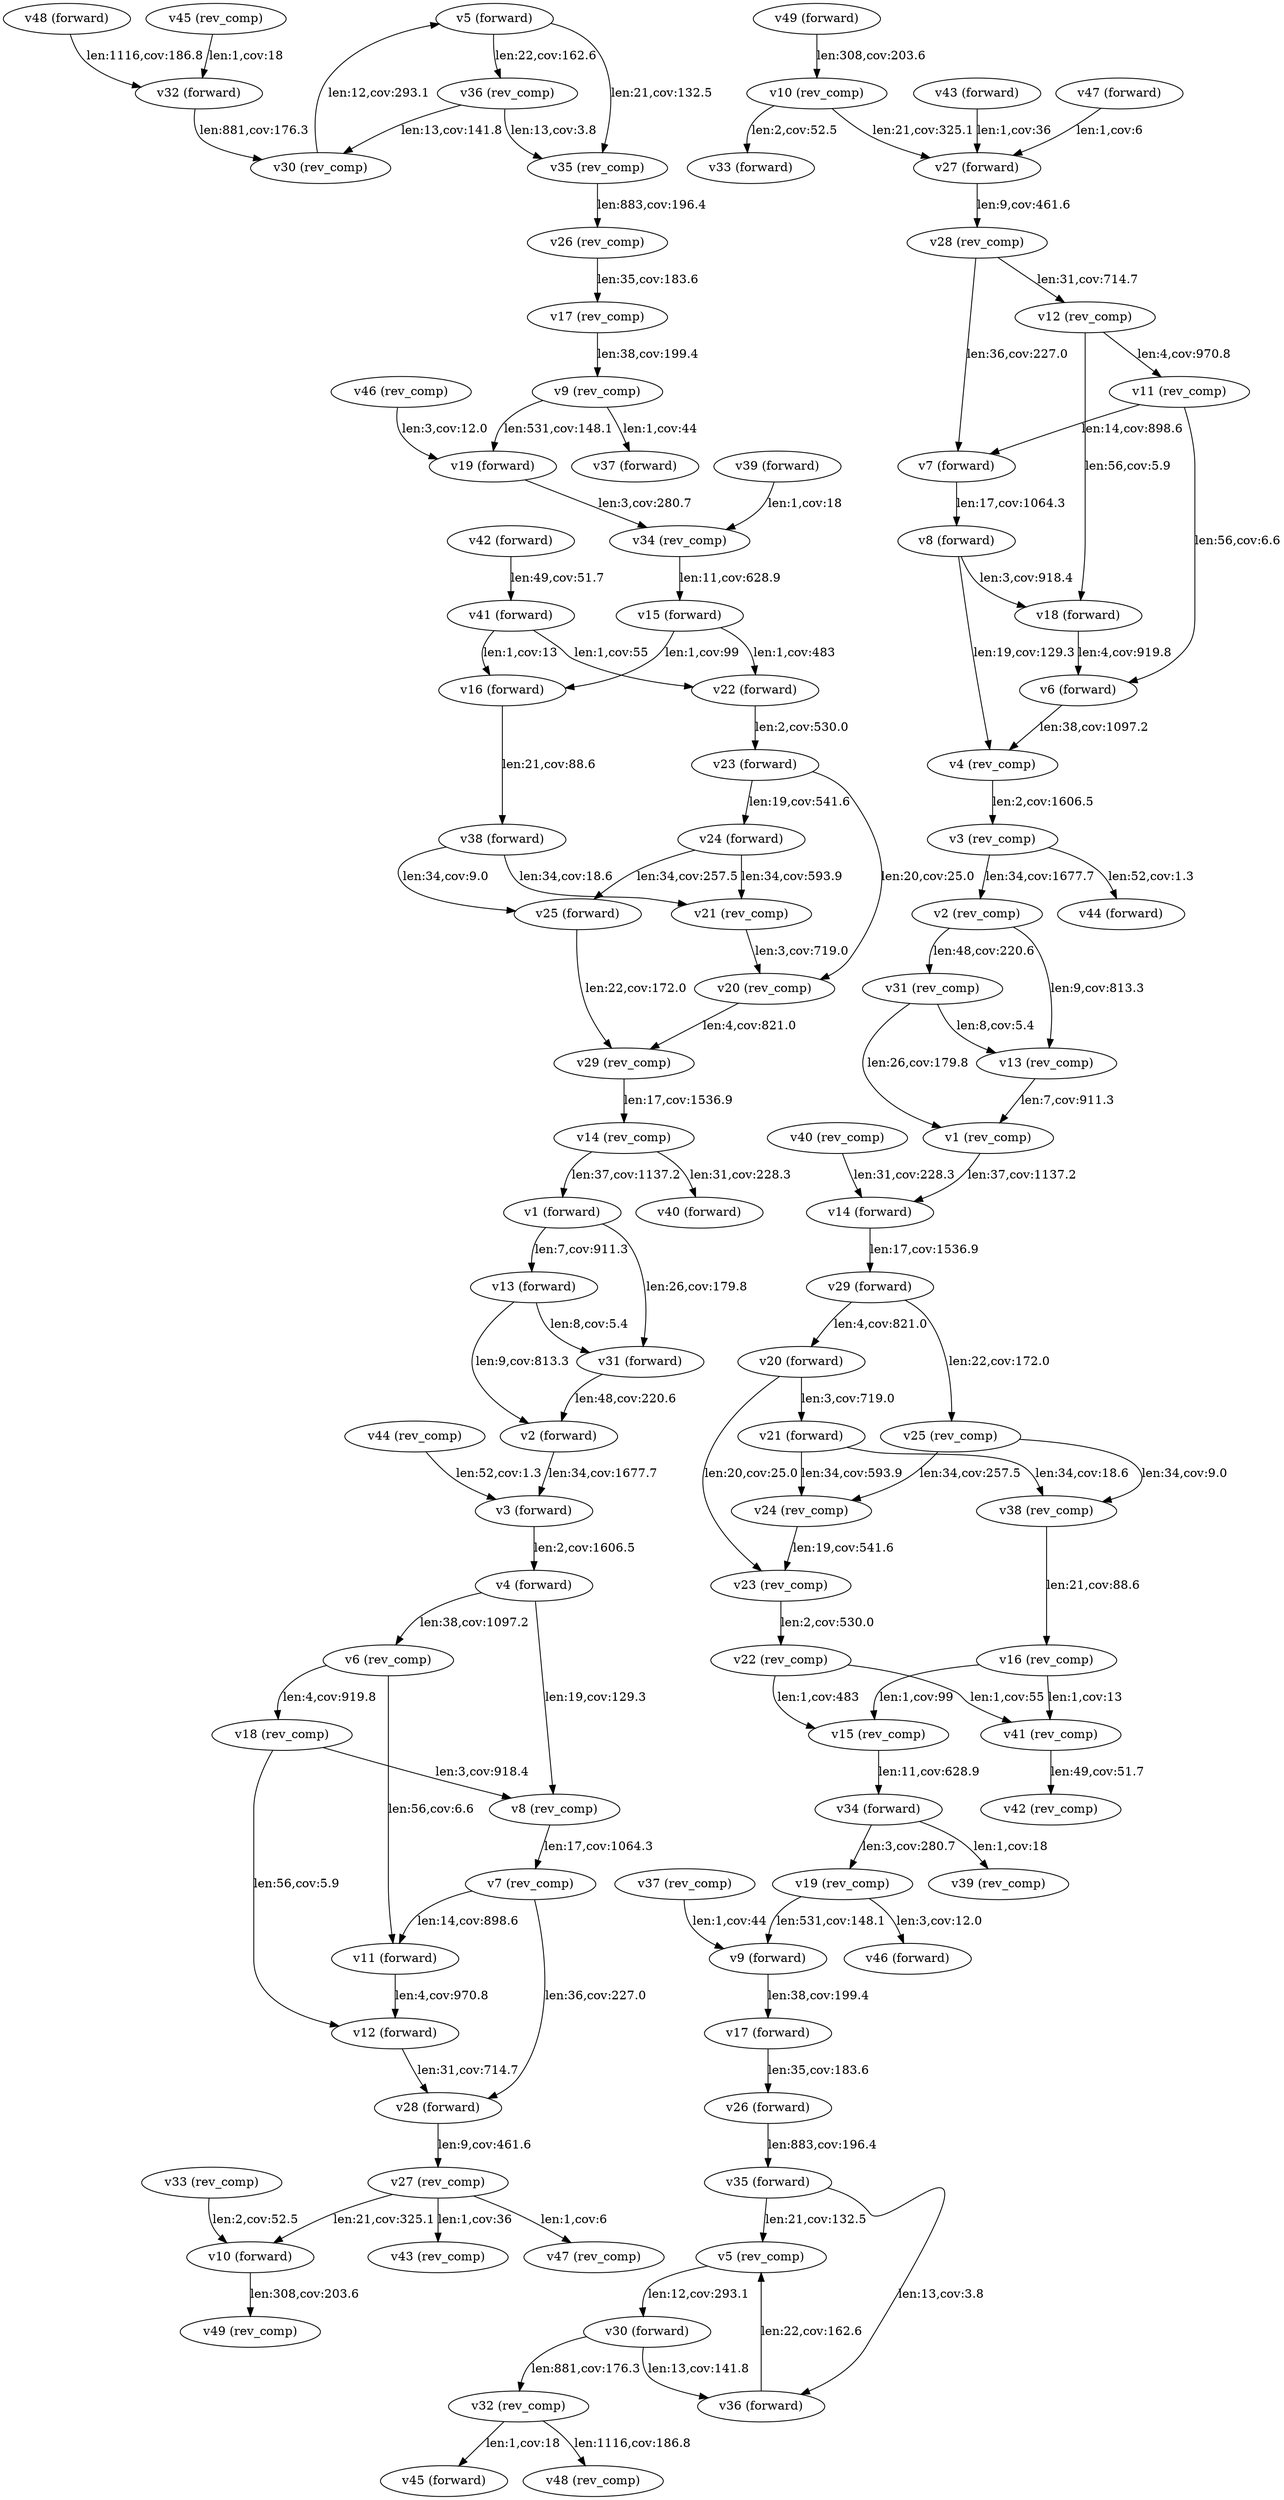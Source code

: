 strict digraph  {
"v1 (forward)";
"v13 (forward)";
"v31 (forward)";
"v1 (rev_comp)";
"v14 (forward)";
"v2 (forward)";
"v3 (forward)";
"v2 (rev_comp)";
"v31 (rev_comp)";
"v13 (rev_comp)";
"v4 (forward)";
"v6 (rev_comp)";
"v8 (rev_comp)";
"v4 (rev_comp)";
"v3 (rev_comp)";
"v44 (forward)";
"v5 (forward)";
"v36 (rev_comp)";
"v35 (rev_comp)";
"v5 (rev_comp)";
"v30 (forward)";
"v6 (forward)";
"v18 (rev_comp)";
"v11 (forward)";
"v7 (forward)";
"v8 (forward)";
"v18 (forward)";
"v7 (rev_comp)";
"v28 (forward)";
"v9 (forward)";
"v17 (forward)";
"v9 (rev_comp)";
"v37 (forward)";
"v19 (forward)";
"v10 (forward)";
"v49 (rev_comp)";
"v10 (rev_comp)";
"v33 (forward)";
"v27 (forward)";
"v12 (forward)";
"v12 (rev_comp)";
"v11 (rev_comp)";
"v29 (forward)";
"v14 (rev_comp)";
"v40 (forward)";
"v15 (forward)";
"v16 (forward)";
"v22 (forward)";
"v38 (forward)";
"v16 (rev_comp)";
"v15 (rev_comp)";
"v41 (rev_comp)";
"v34 (forward)";
"v26 (forward)";
"v17 (rev_comp)";
"v34 (rev_comp)";
"v19 (rev_comp)";
"v46 (forward)";
"v20 (forward)";
"v21 (forward)";
"v23 (rev_comp)";
"v24 (rev_comp)";
"v38 (rev_comp)";
"v21 (rev_comp)";
"v20 (rev_comp)";
"v29 (rev_comp)";
"v23 (forward)";
"v24 (forward)";
"v22 (rev_comp)";
"v25 (forward)";
"v25 (rev_comp)";
"v35 (forward)";
"v26 (rev_comp)";
"v28 (rev_comp)";
"v27 (rev_comp)";
"v43 (rev_comp)";
"v47 (rev_comp)";
"v36 (forward)";
"v32 (rev_comp)";
"v30 (rev_comp)";
"v32 (forward)";
"v45 (forward)";
"v48 (rev_comp)";
"v33 (rev_comp)";
"v39 (rev_comp)";
"v37 (rev_comp)";
"v39 (forward)";
"v40 (rev_comp)";
"v41 (forward)";
"v42 (rev_comp)";
"v42 (forward)";
"v43 (forward)";
"v44 (rev_comp)";
"v45 (rev_comp)";
"v46 (rev_comp)";
"v47 (forward)";
"v48 (forward)";
"v49 (forward)";
"v1 (forward)" -> "v13 (forward)"  [label="len:7,cov:911.3"];
"v1 (forward)" -> "v31 (forward)"  [label="len:26,cov:179.8"];
"v13 (forward)" -> "v31 (forward)"  [label="len:8,cov:5.4"];
"v13 (forward)" -> "v2 (forward)"  [label="len:9,cov:813.3"];
"v31 (forward)" -> "v2 (forward)"  [label="len:48,cov:220.6"];
"v1 (rev_comp)" -> "v14 (forward)"  [label="len:37,cov:1137.2"];
"v14 (forward)" -> "v29 (forward)"  [label="len:17,cov:1536.9"];
"v2 (forward)" -> "v3 (forward)"  [label="len:34,cov:1677.7"];
"v3 (forward)" -> "v4 (forward)"  [label="len:2,cov:1606.5"];
"v2 (rev_comp)" -> "v31 (rev_comp)"  [label="len:48,cov:220.6"];
"v2 (rev_comp)" -> "v13 (rev_comp)"  [label="len:9,cov:813.3"];
"v31 (rev_comp)" -> "v13 (rev_comp)"  [label="len:8,cov:5.4"];
"v31 (rev_comp)" -> "v1 (rev_comp)"  [label="len:26,cov:179.8"];
"v13 (rev_comp)" -> "v1 (rev_comp)"  [label="len:7,cov:911.3"];
"v4 (forward)" -> "v6 (rev_comp)"  [label="len:38,cov:1097.2"];
"v4 (forward)" -> "v8 (rev_comp)"  [label="len:19,cov:129.3"];
"v6 (rev_comp)" -> "v18 (rev_comp)"  [label="len:4,cov:919.8"];
"v6 (rev_comp)" -> "v11 (forward)"  [label="len:56,cov:6.6"];
"v8 (rev_comp)" -> "v7 (rev_comp)"  [label="len:17,cov:1064.3"];
"v4 (rev_comp)" -> "v3 (rev_comp)"  [label="len:2,cov:1606.5"];
"v3 (rev_comp)" -> "v44 (forward)"  [label="len:52,cov:1.3"];
"v3 (rev_comp)" -> "v2 (rev_comp)"  [label="len:34,cov:1677.7"];
"v5 (forward)" -> "v36 (rev_comp)"  [label="len:22,cov:162.6"];
"v5 (forward)" -> "v35 (rev_comp)"  [label="len:21,cov:132.5"];
"v36 (rev_comp)" -> "v30 (rev_comp)"  [label="len:13,cov:141.8"];
"v36 (rev_comp)" -> "v35 (rev_comp)"  [label="len:13,cov:3.8"];
"v35 (rev_comp)" -> "v26 (rev_comp)"  [label="len:883,cov:196.4"];
"v5 (rev_comp)" -> "v30 (forward)"  [label="len:12,cov:293.1"];
"v30 (forward)" -> "v36 (forward)"  [label="len:13,cov:141.8"];
"v30 (forward)" -> "v32 (rev_comp)"  [label="len:881,cov:176.3"];
"v6 (forward)" -> "v4 (rev_comp)"  [label="len:38,cov:1097.2"];
"v18 (rev_comp)" -> "v12 (forward)"  [label="len:56,cov:5.9"];
"v18 (rev_comp)" -> "v8 (rev_comp)"  [label="len:3,cov:918.4"];
"v11 (forward)" -> "v12 (forward)"  [label="len:4,cov:970.8"];
"v7 (forward)" -> "v8 (forward)"  [label="len:17,cov:1064.3"];
"v8 (forward)" -> "v18 (forward)"  [label="len:3,cov:918.4"];
"v8 (forward)" -> "v4 (rev_comp)"  [label="len:19,cov:129.3"];
"v18 (forward)" -> "v6 (forward)"  [label="len:4,cov:919.8"];
"v7 (rev_comp)" -> "v11 (forward)"  [label="len:14,cov:898.6"];
"v7 (rev_comp)" -> "v28 (forward)"  [label="len:36,cov:227.0"];
"v28 (forward)" -> "v27 (rev_comp)"  [label="len:9,cov:461.6"];
"v9 (forward)" -> "v17 (forward)"  [label="len:38,cov:199.4"];
"v17 (forward)" -> "v26 (forward)"  [label="len:35,cov:183.6"];
"v9 (rev_comp)" -> "v37 (forward)"  [label="len:1,cov:44"];
"v9 (rev_comp)" -> "v19 (forward)"  [label="len:531,cov:148.1"];
"v19 (forward)" -> "v34 (rev_comp)"  [label="len:3,cov:280.7"];
"v10 (forward)" -> "v49 (rev_comp)"  [label="len:308,cov:203.6"];
"v10 (rev_comp)" -> "v33 (forward)"  [label="len:2,cov:52.5"];
"v10 (rev_comp)" -> "v27 (forward)"  [label="len:21,cov:325.1"];
"v27 (forward)" -> "v28 (rev_comp)"  [label="len:9,cov:461.6"];
"v12 (forward)" -> "v28 (forward)"  [label="len:31,cov:714.7"];
"v12 (rev_comp)" -> "v11 (rev_comp)"  [label="len:4,cov:970.8"];
"v12 (rev_comp)" -> "v18 (forward)"  [label="len:56,cov:5.9"];
"v11 (rev_comp)" -> "v6 (forward)"  [label="len:56,cov:6.6"];
"v11 (rev_comp)" -> "v7 (forward)"  [label="len:14,cov:898.6"];
"v29 (forward)" -> "v25 (rev_comp)"  [label="len:22,cov:172.0"];
"v29 (forward)" -> "v20 (forward)"  [label="len:4,cov:821.0"];
"v14 (rev_comp)" -> "v40 (forward)"  [label="len:31,cov:228.3"];
"v14 (rev_comp)" -> "v1 (forward)"  [label="len:37,cov:1137.2"];
"v15 (forward)" -> "v16 (forward)"  [label="len:1,cov:99"];
"v15 (forward)" -> "v22 (forward)"  [label="len:1,cov:483"];
"v16 (forward)" -> "v38 (forward)"  [label="len:21,cov:88.6"];
"v22 (forward)" -> "v23 (forward)"  [label="len:2,cov:530.0"];
"v38 (forward)" -> "v21 (rev_comp)"  [label="len:34,cov:18.6"];
"v38 (forward)" -> "v25 (forward)"  [label="len:34,cov:9.0"];
"v16 (rev_comp)" -> "v15 (rev_comp)"  [label="len:1,cov:99"];
"v16 (rev_comp)" -> "v41 (rev_comp)"  [label="len:1,cov:13"];
"v15 (rev_comp)" -> "v34 (forward)"  [label="len:11,cov:628.9"];
"v41 (rev_comp)" -> "v42 (rev_comp)"  [label="len:49,cov:51.7"];
"v34 (forward)" -> "v39 (rev_comp)"  [label="len:1,cov:18"];
"v34 (forward)" -> "v19 (rev_comp)"  [label="len:3,cov:280.7"];
"v26 (forward)" -> "v35 (forward)"  [label="len:883,cov:196.4"];
"v17 (rev_comp)" -> "v9 (rev_comp)"  [label="len:38,cov:199.4"];
"v34 (rev_comp)" -> "v15 (forward)"  [label="len:11,cov:628.9"];
"v19 (rev_comp)" -> "v46 (forward)"  [label="len:3,cov:12.0"];
"v19 (rev_comp)" -> "v9 (forward)"  [label="len:531,cov:148.1"];
"v20 (forward)" -> "v21 (forward)"  [label="len:3,cov:719.0"];
"v20 (forward)" -> "v23 (rev_comp)"  [label="len:20,cov:25.0"];
"v21 (forward)" -> "v24 (rev_comp)"  [label="len:34,cov:593.9"];
"v21 (forward)" -> "v38 (rev_comp)"  [label="len:34,cov:18.6"];
"v23 (rev_comp)" -> "v22 (rev_comp)"  [label="len:2,cov:530.0"];
"v24 (rev_comp)" -> "v23 (rev_comp)"  [label="len:19,cov:541.6"];
"v38 (rev_comp)" -> "v16 (rev_comp)"  [label="len:21,cov:88.6"];
"v21 (rev_comp)" -> "v20 (rev_comp)"  [label="len:3,cov:719.0"];
"v20 (rev_comp)" -> "v29 (rev_comp)"  [label="len:4,cov:821.0"];
"v29 (rev_comp)" -> "v14 (rev_comp)"  [label="len:17,cov:1536.9"];
"v23 (forward)" -> "v24 (forward)"  [label="len:19,cov:541.6"];
"v23 (forward)" -> "v20 (rev_comp)"  [label="len:20,cov:25.0"];
"v24 (forward)" -> "v21 (rev_comp)"  [label="len:34,cov:593.9"];
"v24 (forward)" -> "v25 (forward)"  [label="len:34,cov:257.5"];
"v22 (rev_comp)" -> "v15 (rev_comp)"  [label="len:1,cov:483"];
"v22 (rev_comp)" -> "v41 (rev_comp)"  [label="len:1,cov:55"];
"v25 (forward)" -> "v29 (rev_comp)"  [label="len:22,cov:172.0"];
"v25 (rev_comp)" -> "v24 (rev_comp)"  [label="len:34,cov:257.5"];
"v25 (rev_comp)" -> "v38 (rev_comp)"  [label="len:34,cov:9.0"];
"v35 (forward)" -> "v36 (forward)"  [label="len:13,cov:3.8"];
"v35 (forward)" -> "v5 (rev_comp)"  [label="len:21,cov:132.5"];
"v26 (rev_comp)" -> "v17 (rev_comp)"  [label="len:35,cov:183.6"];
"v28 (rev_comp)" -> "v12 (rev_comp)"  [label="len:31,cov:714.7"];
"v28 (rev_comp)" -> "v7 (forward)"  [label="len:36,cov:227.0"];
"v27 (rev_comp)" -> "v43 (rev_comp)"  [label="len:1,cov:36"];
"v27 (rev_comp)" -> "v47 (rev_comp)"  [label="len:1,cov:6"];
"v27 (rev_comp)" -> "v10 (forward)"  [label="len:21,cov:325.1"];
"v36 (forward)" -> "v5 (rev_comp)"  [label="len:22,cov:162.6"];
"v32 (rev_comp)" -> "v45 (forward)"  [label="len:1,cov:18"];
"v32 (rev_comp)" -> "v48 (rev_comp)"  [label="len:1116,cov:186.8"];
"v30 (rev_comp)" -> "v5 (forward)"  [label="len:12,cov:293.1"];
"v32 (forward)" -> "v30 (rev_comp)"  [label="len:881,cov:176.3"];
"v33 (rev_comp)" -> "v10 (forward)"  [label="len:2,cov:52.5"];
"v37 (rev_comp)" -> "v9 (forward)"  [label="len:1,cov:44"];
"v39 (forward)" -> "v34 (rev_comp)"  [label="len:1,cov:18"];
"v40 (rev_comp)" -> "v14 (forward)"  [label="len:31,cov:228.3"];
"v41 (forward)" -> "v22 (forward)"  [label="len:1,cov:55"];
"v41 (forward)" -> "v16 (forward)"  [label="len:1,cov:13"];
"v42 (forward)" -> "v41 (forward)"  [label="len:49,cov:51.7"];
"v43 (forward)" -> "v27 (forward)"  [label="len:1,cov:36"];
"v44 (rev_comp)" -> "v3 (forward)"  [label="len:52,cov:1.3"];
"v45 (rev_comp)" -> "v32 (forward)"  [label="len:1,cov:18"];
"v46 (rev_comp)" -> "v19 (forward)"  [label="len:3,cov:12.0"];
"v47 (forward)" -> "v27 (forward)"  [label="len:1,cov:6"];
"v48 (forward)" -> "v32 (forward)"  [label="len:1116,cov:186.8"];
"v49 (forward)" -> "v10 (rev_comp)"  [label="len:308,cov:203.6"];
}
